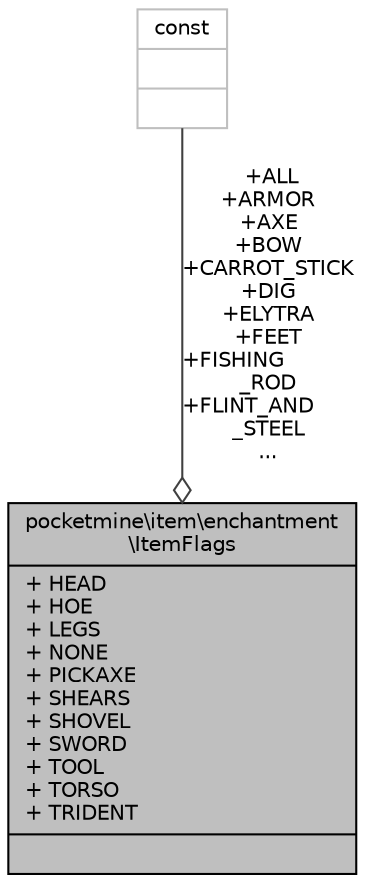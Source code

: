 digraph "pocketmine\item\enchantment\ItemFlags"
{
 // INTERACTIVE_SVG=YES
 // LATEX_PDF_SIZE
  edge [fontname="Helvetica",fontsize="10",labelfontname="Helvetica",labelfontsize="10"];
  node [fontname="Helvetica",fontsize="10",shape=record];
  Node1 [label="{pocketmine\\item\\enchantment\l\\ItemFlags\n|+ HEAD\l+ HOE\l+ LEGS\l+ NONE\l+ PICKAXE\l+ SHEARS\l+ SHOVEL\l+ SWORD\l+ TOOL\l+ TORSO\l+ TRIDENT\l|}",height=0.2,width=0.4,color="black", fillcolor="grey75", style="filled", fontcolor="black",tooltip=" "];
  Node2 -> Node1 [color="grey25",fontsize="10",style="solid",label=" +ALL\n+ARMOR\n+AXE\n+BOW\n+CARROT_STICK\n+DIG\n+ELYTRA\n+FEET\n+FISHING\l_ROD\n+FLINT_AND\l_STEEL\n..." ,arrowhead="odiamond",fontname="Helvetica"];
  Node2 [label="{const\n||}",height=0.2,width=0.4,color="grey75", fillcolor="white", style="filled",tooltip=" "];
}
